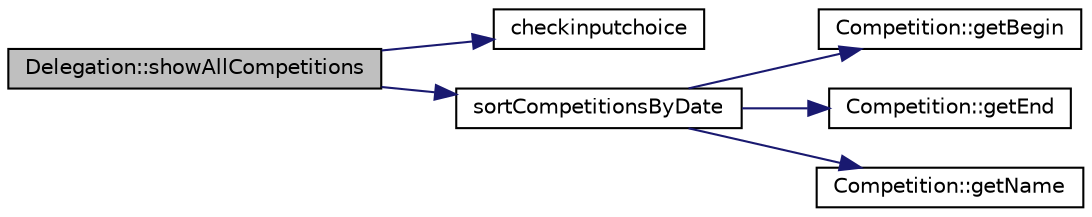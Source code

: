 digraph "Delegation::showAllCompetitions"
{
 // LATEX_PDF_SIZE
  edge [fontname="Helvetica",fontsize="10",labelfontname="Helvetica",labelfontsize="10"];
  node [fontname="Helvetica",fontsize="10",shape=record];
  rankdir="LR";
  Node1 [label="Delegation::showAllCompetitions",height=0.2,width=0.4,color="black", fillcolor="grey75", style="filled", fontcolor="black",tooltip=" "];
  Node1 -> Node2 [color="midnightblue",fontsize="10",style="solid",fontname="Helvetica"];
  Node2 [label="checkinputchoice",height=0.2,width=0.4,color="black", fillcolor="white", style="filled",URL="$_menus_8cpp.html#a9a825f830de2a8df955bbffae0852fd8",tooltip=" "];
  Node1 -> Node3 [color="midnightblue",fontsize="10",style="solid",fontname="Helvetica"];
  Node3 [label="sortCompetitionsByDate",height=0.2,width=0.4,color="black", fillcolor="white", style="filled",URL="$auxiliar_8cpp.html#af9bd6238c2fad6e3154e2450eca4cadc",tooltip=" "];
  Node3 -> Node4 [color="midnightblue",fontsize="10",style="solid",fontname="Helvetica"];
  Node4 [label="Competition::getBegin",height=0.2,width=0.4,color="black", fillcolor="white", style="filled",URL="$class_competition.html#ae498843533e4ff66894dfa89b9eb6a25",tooltip=" "];
  Node3 -> Node5 [color="midnightblue",fontsize="10",style="solid",fontname="Helvetica"];
  Node5 [label="Competition::getEnd",height=0.2,width=0.4,color="black", fillcolor="white", style="filled",URL="$class_competition.html#aa3ab169eb31dd6d161f9f908989e843f",tooltip=" "];
  Node3 -> Node6 [color="midnightblue",fontsize="10",style="solid",fontname="Helvetica"];
  Node6 [label="Competition::getName",height=0.2,width=0.4,color="black", fillcolor="white", style="filled",URL="$class_competition.html#a96f44ffcbc6ef141aa4901732b502fc9",tooltip=" "];
}
